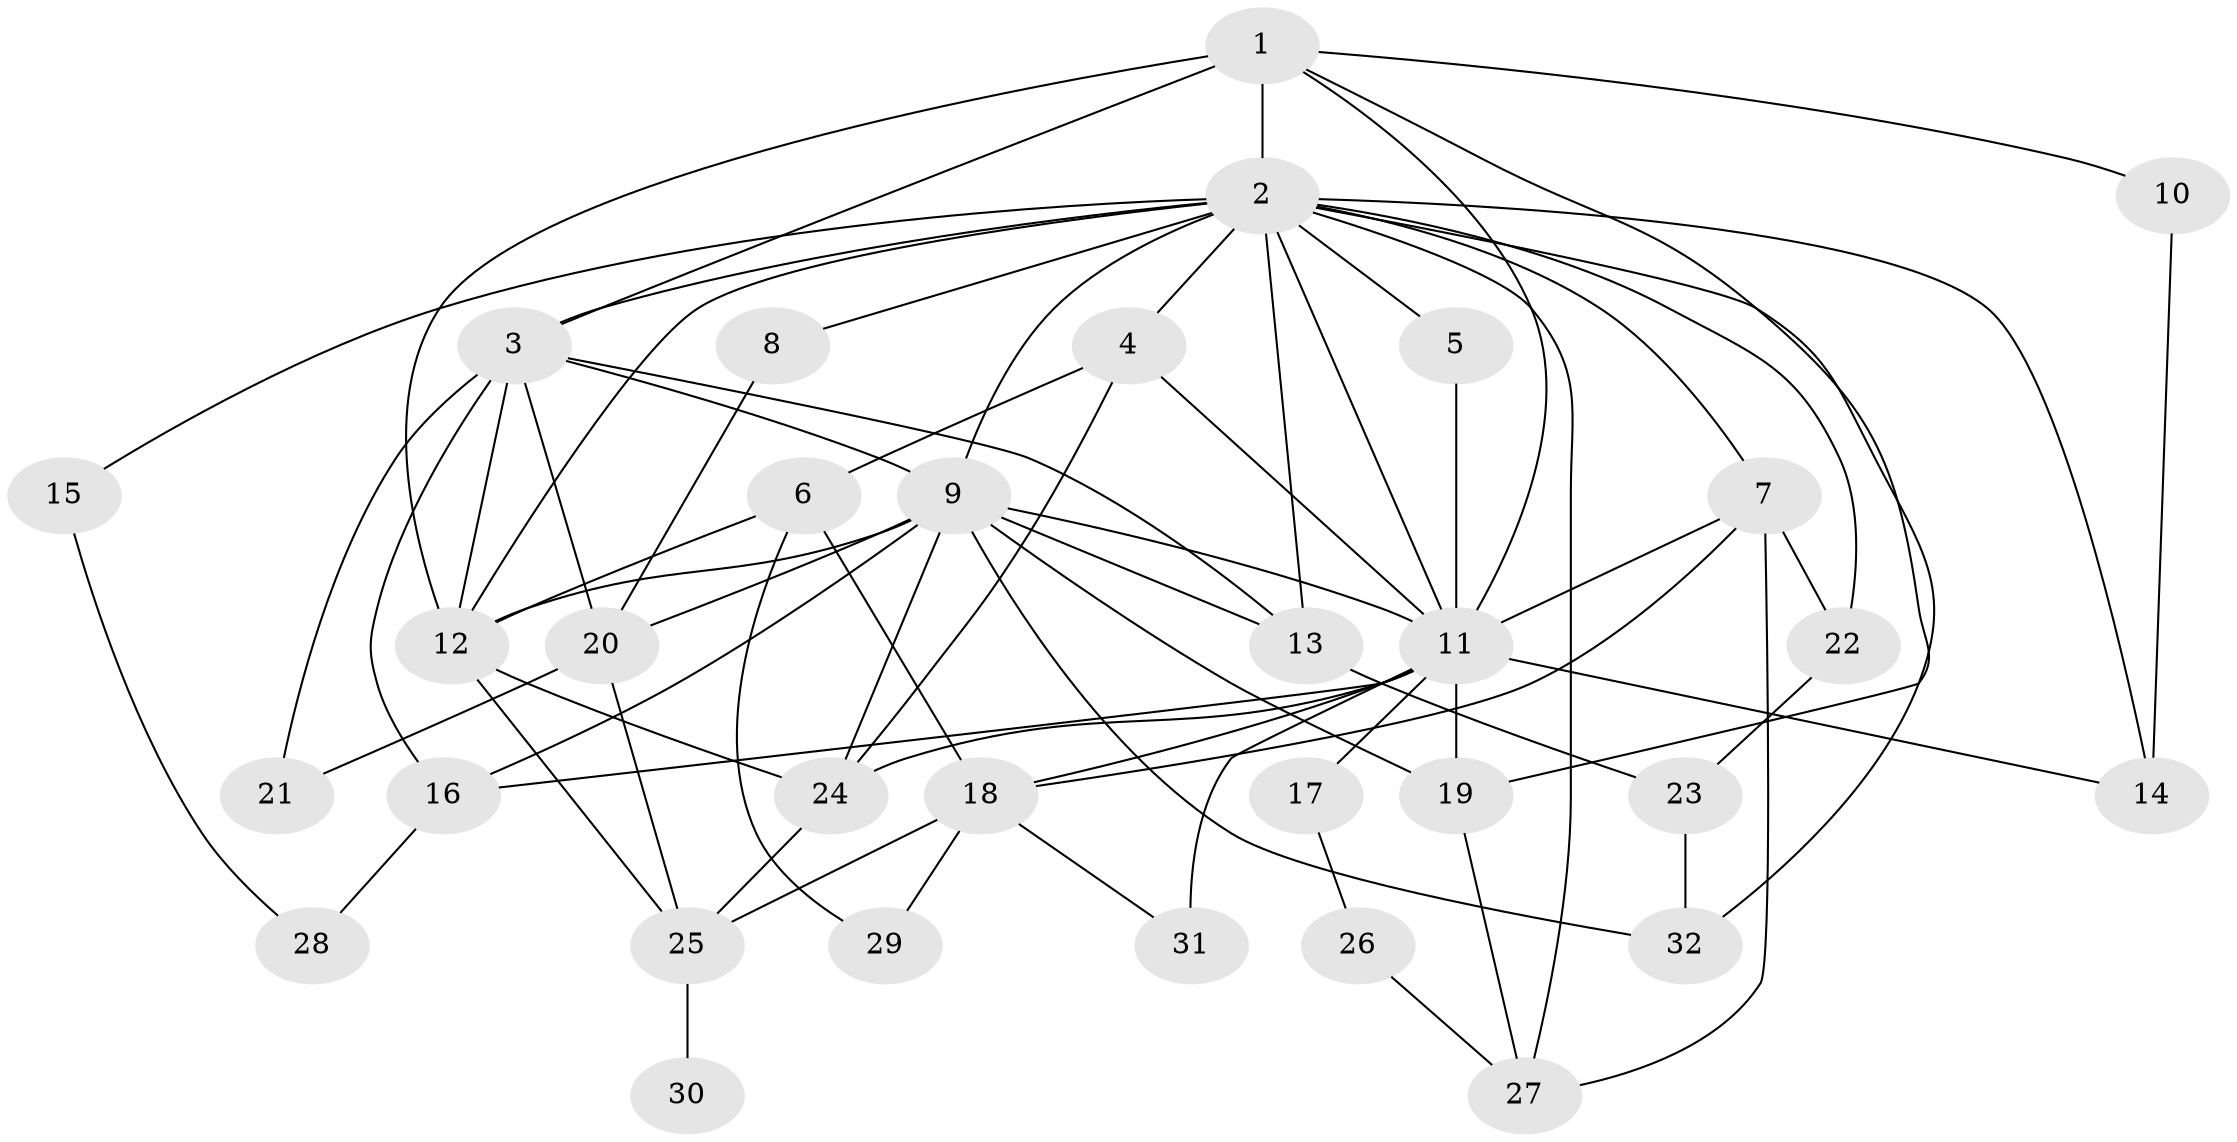 // original degree distribution, {8: 0.02830188679245283, 6: 0.03773584905660377, 4: 0.16037735849056603, 3: 0.24528301886792453, 1: 0.2358490566037736, 7: 0.018867924528301886, 2: 0.22641509433962265, 5: 0.04716981132075472}
// Generated by graph-tools (version 1.1) at 2025/48/03/04/25 22:48:57]
// undirected, 32 vertices, 71 edges
graph export_dot {
  node [color=gray90,style=filled];
  1;
  2;
  3;
  4;
  5;
  6;
  7;
  8;
  9;
  10;
  11;
  12;
  13;
  14;
  15;
  16;
  17;
  18;
  19;
  20;
  21;
  22;
  23;
  24;
  25;
  26;
  27;
  28;
  29;
  30;
  31;
  32;
  1 -- 2 [weight=1.0];
  1 -- 3 [weight=2.0];
  1 -- 10 [weight=1.0];
  1 -- 11 [weight=1.0];
  1 -- 12 [weight=1.0];
  1 -- 19 [weight=1.0];
  2 -- 3 [weight=1.0];
  2 -- 4 [weight=1.0];
  2 -- 5 [weight=1.0];
  2 -- 7 [weight=1.0];
  2 -- 8 [weight=1.0];
  2 -- 9 [weight=2.0];
  2 -- 11 [weight=1.0];
  2 -- 12 [weight=1.0];
  2 -- 13 [weight=1.0];
  2 -- 14 [weight=1.0];
  2 -- 15 [weight=1.0];
  2 -- 22 [weight=1.0];
  2 -- 27 [weight=1.0];
  2 -- 32 [weight=1.0];
  3 -- 9 [weight=1.0];
  3 -- 12 [weight=1.0];
  3 -- 13 [weight=1.0];
  3 -- 16 [weight=1.0];
  3 -- 20 [weight=1.0];
  3 -- 21 [weight=1.0];
  4 -- 6 [weight=1.0];
  4 -- 11 [weight=1.0];
  4 -- 24 [weight=1.0];
  5 -- 11 [weight=1.0];
  6 -- 12 [weight=1.0];
  6 -- 18 [weight=1.0];
  6 -- 29 [weight=1.0];
  7 -- 11 [weight=1.0];
  7 -- 18 [weight=1.0];
  7 -- 22 [weight=1.0];
  7 -- 27 [weight=1.0];
  8 -- 20 [weight=1.0];
  9 -- 11 [weight=1.0];
  9 -- 12 [weight=1.0];
  9 -- 13 [weight=1.0];
  9 -- 16 [weight=1.0];
  9 -- 19 [weight=1.0];
  9 -- 20 [weight=2.0];
  9 -- 24 [weight=1.0];
  9 -- 32 [weight=1.0];
  10 -- 14 [weight=1.0];
  11 -- 14 [weight=1.0];
  11 -- 16 [weight=2.0];
  11 -- 17 [weight=1.0];
  11 -- 18 [weight=1.0];
  11 -- 19 [weight=1.0];
  11 -- 24 [weight=1.0];
  11 -- 31 [weight=2.0];
  12 -- 24 [weight=2.0];
  12 -- 25 [weight=1.0];
  13 -- 23 [weight=1.0];
  15 -- 28 [weight=1.0];
  16 -- 28 [weight=1.0];
  17 -- 26 [weight=1.0];
  18 -- 25 [weight=1.0];
  18 -- 29 [weight=1.0];
  18 -- 31 [weight=1.0];
  19 -- 27 [weight=1.0];
  20 -- 21 [weight=1.0];
  20 -- 25 [weight=1.0];
  22 -- 23 [weight=1.0];
  23 -- 32 [weight=1.0];
  24 -- 25 [weight=1.0];
  25 -- 30 [weight=1.0];
  26 -- 27 [weight=1.0];
}
